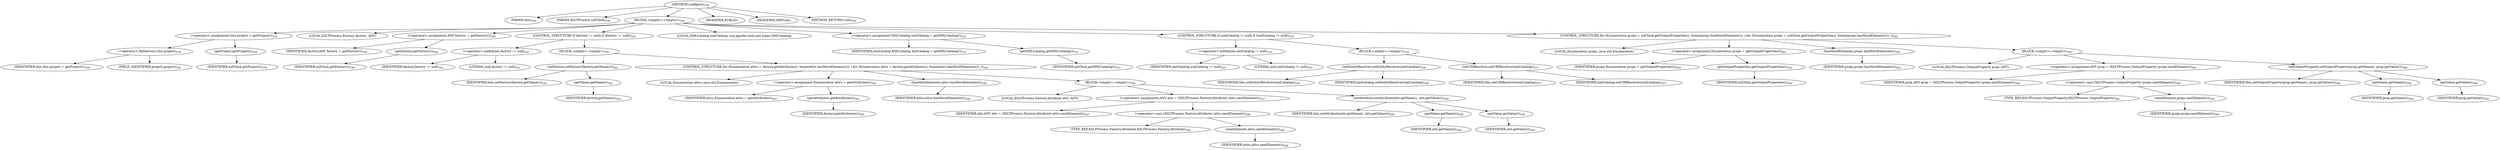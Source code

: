 digraph "configure" {  
"1087" [label = <(METHOD,configure)<SUB>538</SUB>> ]
"51" [label = <(PARAM,this)<SUB>538</SUB>> ]
"1088" [label = <(PARAM,XSLTProcess xsltTask)<SUB>538</SUB>> ]
"1089" [label = <(BLOCK,&lt;empty&gt;,&lt;empty&gt;)<SUB>538</SUB>> ]
"1090" [label = <(&lt;operator&gt;.assignment,this.project = getProject())<SUB>539</SUB>> ]
"1091" [label = <(&lt;operator&gt;.fieldAccess,this.project)<SUB>539</SUB>> ]
"1092" [label = <(IDENTIFIER,this,this.project = getProject())<SUB>539</SUB>> ]
"1093" [label = <(FIELD_IDENTIFIER,project,project)<SUB>539</SUB>> ]
"1094" [label = <(getProject,getProject())<SUB>539</SUB>> ]
"1095" [label = <(IDENTIFIER,xsltTask,getProject())<SUB>539</SUB>> ]
"1096" [label = <(LOCAL,XSLTProcess.Factory factory: ANY)> ]
"1097" [label = <(&lt;operator&gt;.assignment,ANY factory = getFactory())<SUB>540</SUB>> ]
"1098" [label = <(IDENTIFIER,factory,ANY factory = getFactory())<SUB>540</SUB>> ]
"1099" [label = <(getFactory,getFactory())<SUB>540</SUB>> ]
"1100" [label = <(IDENTIFIER,xsltTask,getFactory())<SUB>540</SUB>> ]
"1101" [label = <(CONTROL_STRUCTURE,if (factory != null),if (factory != null))<SUB>541</SUB>> ]
"1102" [label = <(&lt;operator&gt;.notEquals,factory != null)<SUB>541</SUB>> ]
"1103" [label = <(IDENTIFIER,factory,factory != null)<SUB>541</SUB>> ]
"1104" [label = <(LITERAL,null,factory != null)<SUB>541</SUB>> ]
"1105" [label = <(BLOCK,&lt;empty&gt;,&lt;empty&gt;)<SUB>541</SUB>> ]
"1106" [label = <(setFactory,setFactory(factory.getName()))<SUB>542</SUB>> ]
"50" [label = <(IDENTIFIER,this,setFactory(factory.getName()))<SUB>542</SUB>> ]
"1107" [label = <(getName,getName())<SUB>542</SUB>> ]
"1108" [label = <(IDENTIFIER,factory,getName())<SUB>542</SUB>> ]
"1109" [label = <(CONTROL_STRUCTURE,for (Enumeration attrs = factory.getAttributes(); Some(attrs.hasMoreElements()); ),for (Enumeration attrs = factory.getAttributes(); Some(attrs.hasMoreElements()); ))<SUB>545</SUB>> ]
"1110" [label = <(LOCAL,Enumeration attrs: java.util.Enumeration)> ]
"1111" [label = <(&lt;operator&gt;.assignment,Enumeration attrs = getAttributes())<SUB>545</SUB>> ]
"1112" [label = <(IDENTIFIER,attrs,Enumeration attrs = getAttributes())<SUB>545</SUB>> ]
"1113" [label = <(getAttributes,getAttributes())<SUB>545</SUB>> ]
"1114" [label = <(IDENTIFIER,factory,getAttributes())<SUB>545</SUB>> ]
"1115" [label = <(hasMoreElements,attrs.hasMoreElements())<SUB>546</SUB>> ]
"1116" [label = <(IDENTIFIER,attrs,attrs.hasMoreElements())<SUB>546</SUB>> ]
"1117" [label = <(BLOCK,&lt;empty&gt;,&lt;empty&gt;)<SUB>546</SUB>> ]
"1118" [label = <(LOCAL,XSLTProcess.Factory.Attribute attr: ANY)> ]
"1119" [label = <(&lt;operator&gt;.assignment,ANY attr = (XSLTProcess.Factory.Attribute) attrs.nextElement())<SUB>547</SUB>> ]
"1120" [label = <(IDENTIFIER,attr,ANY attr = (XSLTProcess.Factory.Attribute) attrs.nextElement())<SUB>547</SUB>> ]
"1121" [label = <(&lt;operator&gt;.cast,(XSLTProcess.Factory.Attribute) attrs.nextElement())<SUB>548</SUB>> ]
"1122" [label = <(TYPE_REF,XSLTProcess.Factory.Attribute,XSLTProcess.Factory.Attribute)<SUB>548</SUB>> ]
"1123" [label = <(nextElement,attrs.nextElement())<SUB>548</SUB>> ]
"1124" [label = <(IDENTIFIER,attrs,attrs.nextElement())<SUB>548</SUB>> ]
"1125" [label = <(setAttribute,setAttribute(attr.getName(), attr.getValue()))<SUB>549</SUB>> ]
"52" [label = <(IDENTIFIER,this,setAttribute(attr.getName(), attr.getValue()))<SUB>549</SUB>> ]
"1126" [label = <(getName,getName())<SUB>549</SUB>> ]
"1127" [label = <(IDENTIFIER,attr,getName())<SUB>549</SUB>> ]
"1128" [label = <(getValue,getValue())<SUB>549</SUB>> ]
"1129" [label = <(IDENTIFIER,attr,getValue())<SUB>549</SUB>> ]
"1130" [label = <(LOCAL,XMLCatalog xmlCatalog: org.apache.tools.ant.types.XMLCatalog)> ]
"1131" [label = <(&lt;operator&gt;.assignment,XMLCatalog xmlCatalog = getXMLCatalog())<SUB>553</SUB>> ]
"1132" [label = <(IDENTIFIER,xmlCatalog,XMLCatalog xmlCatalog = getXMLCatalog())<SUB>553</SUB>> ]
"1133" [label = <(getXMLCatalog,getXMLCatalog())<SUB>553</SUB>> ]
"1134" [label = <(IDENTIFIER,xsltTask,getXMLCatalog())<SUB>553</SUB>> ]
"1135" [label = <(CONTROL_STRUCTURE,if (xmlCatalog != null),if (xmlCatalog != null))<SUB>555</SUB>> ]
"1136" [label = <(&lt;operator&gt;.notEquals,xmlCatalog != null)<SUB>555</SUB>> ]
"1137" [label = <(IDENTIFIER,xmlCatalog,xmlCatalog != null)<SUB>555</SUB>> ]
"1138" [label = <(LITERAL,null,xmlCatalog != null)<SUB>555</SUB>> ]
"1139" [label = <(BLOCK,&lt;empty&gt;,&lt;empty&gt;)<SUB>555</SUB>> ]
"1140" [label = <(setEntityResolver,setEntityResolver(xmlCatalog))<SUB>556</SUB>> ]
"53" [label = <(IDENTIFIER,this,setEntityResolver(xmlCatalog))<SUB>556</SUB>> ]
"1141" [label = <(IDENTIFIER,xmlCatalog,setEntityResolver(xmlCatalog))<SUB>556</SUB>> ]
"1142" [label = <(setURIResolver,setURIResolver(xmlCatalog))<SUB>557</SUB>> ]
"54" [label = <(IDENTIFIER,this,setURIResolver(xmlCatalog))<SUB>557</SUB>> ]
"1143" [label = <(IDENTIFIER,xmlCatalog,setURIResolver(xmlCatalog))<SUB>557</SUB>> ]
"1144" [label = <(CONTROL_STRUCTURE,for (Enumeration props = xsltTask.getOutputProperties(); Some(props.hasMoreElements()); ),for (Enumeration props = xsltTask.getOutputProperties(); Some(props.hasMoreElements()); ))<SUB>562</SUB>> ]
"1145" [label = <(LOCAL,Enumeration props: java.util.Enumeration)> ]
"1146" [label = <(&lt;operator&gt;.assignment,Enumeration props = getOutputProperties())<SUB>562</SUB>> ]
"1147" [label = <(IDENTIFIER,props,Enumeration props = getOutputProperties())<SUB>562</SUB>> ]
"1148" [label = <(getOutputProperties,getOutputProperties())<SUB>562</SUB>> ]
"1149" [label = <(IDENTIFIER,xsltTask,getOutputProperties())<SUB>562</SUB>> ]
"1150" [label = <(hasMoreElements,props.hasMoreElements())<SUB>563</SUB>> ]
"1151" [label = <(IDENTIFIER,props,props.hasMoreElements())<SUB>563</SUB>> ]
"1152" [label = <(BLOCK,&lt;empty&gt;,&lt;empty&gt;)<SUB>563</SUB>> ]
"1153" [label = <(LOCAL,XSLTProcess.OutputProperty prop: ANY)> ]
"1154" [label = <(&lt;operator&gt;.assignment,ANY prop = (XSLTProcess.OutputProperty) props.nextElement())<SUB>564</SUB>> ]
"1155" [label = <(IDENTIFIER,prop,ANY prop = (XSLTProcess.OutputProperty) props.nextElement())<SUB>564</SUB>> ]
"1156" [label = <(&lt;operator&gt;.cast,(XSLTProcess.OutputProperty) props.nextElement())<SUB>565</SUB>> ]
"1157" [label = <(TYPE_REF,XSLTProcess.OutputProperty,XSLTProcess.OutputProperty)<SUB>565</SUB>> ]
"1158" [label = <(nextElement,props.nextElement())<SUB>565</SUB>> ]
"1159" [label = <(IDENTIFIER,props,props.nextElement())<SUB>565</SUB>> ]
"1160" [label = <(setOutputProperty,setOutputProperty(prop.getName(), prop.getValue()))<SUB>566</SUB>> ]
"55" [label = <(IDENTIFIER,this,setOutputProperty(prop.getName(), prop.getValue()))<SUB>566</SUB>> ]
"1161" [label = <(getName,getName())<SUB>566</SUB>> ]
"1162" [label = <(IDENTIFIER,prop,getName())<SUB>566</SUB>> ]
"1163" [label = <(getValue,getValue())<SUB>566</SUB>> ]
"1164" [label = <(IDENTIFIER,prop,getValue())<SUB>566</SUB>> ]
"1165" [label = <(MODIFIER,PUBLIC)> ]
"1166" [label = <(MODIFIER,VIRTUAL)> ]
"1167" [label = <(METHOD_RETURN,void)<SUB>538</SUB>> ]
  "1087" -> "51" 
  "1087" -> "1088" 
  "1087" -> "1089" 
  "1087" -> "1165" 
  "1087" -> "1166" 
  "1087" -> "1167" 
  "1089" -> "1090" 
  "1089" -> "1096" 
  "1089" -> "1097" 
  "1089" -> "1101" 
  "1089" -> "1130" 
  "1089" -> "1131" 
  "1089" -> "1135" 
  "1089" -> "1144" 
  "1090" -> "1091" 
  "1090" -> "1094" 
  "1091" -> "1092" 
  "1091" -> "1093" 
  "1094" -> "1095" 
  "1097" -> "1098" 
  "1097" -> "1099" 
  "1099" -> "1100" 
  "1101" -> "1102" 
  "1101" -> "1105" 
  "1102" -> "1103" 
  "1102" -> "1104" 
  "1105" -> "1106" 
  "1105" -> "1109" 
  "1106" -> "50" 
  "1106" -> "1107" 
  "1107" -> "1108" 
  "1109" -> "1110" 
  "1109" -> "1111" 
  "1109" -> "1115" 
  "1109" -> "1117" 
  "1111" -> "1112" 
  "1111" -> "1113" 
  "1113" -> "1114" 
  "1115" -> "1116" 
  "1117" -> "1118" 
  "1117" -> "1119" 
  "1117" -> "1125" 
  "1119" -> "1120" 
  "1119" -> "1121" 
  "1121" -> "1122" 
  "1121" -> "1123" 
  "1123" -> "1124" 
  "1125" -> "52" 
  "1125" -> "1126" 
  "1125" -> "1128" 
  "1126" -> "1127" 
  "1128" -> "1129" 
  "1131" -> "1132" 
  "1131" -> "1133" 
  "1133" -> "1134" 
  "1135" -> "1136" 
  "1135" -> "1139" 
  "1136" -> "1137" 
  "1136" -> "1138" 
  "1139" -> "1140" 
  "1139" -> "1142" 
  "1140" -> "53" 
  "1140" -> "1141" 
  "1142" -> "54" 
  "1142" -> "1143" 
  "1144" -> "1145" 
  "1144" -> "1146" 
  "1144" -> "1150" 
  "1144" -> "1152" 
  "1146" -> "1147" 
  "1146" -> "1148" 
  "1148" -> "1149" 
  "1150" -> "1151" 
  "1152" -> "1153" 
  "1152" -> "1154" 
  "1152" -> "1160" 
  "1154" -> "1155" 
  "1154" -> "1156" 
  "1156" -> "1157" 
  "1156" -> "1158" 
  "1158" -> "1159" 
  "1160" -> "55" 
  "1160" -> "1161" 
  "1160" -> "1163" 
  "1161" -> "1162" 
  "1163" -> "1164" 
}
